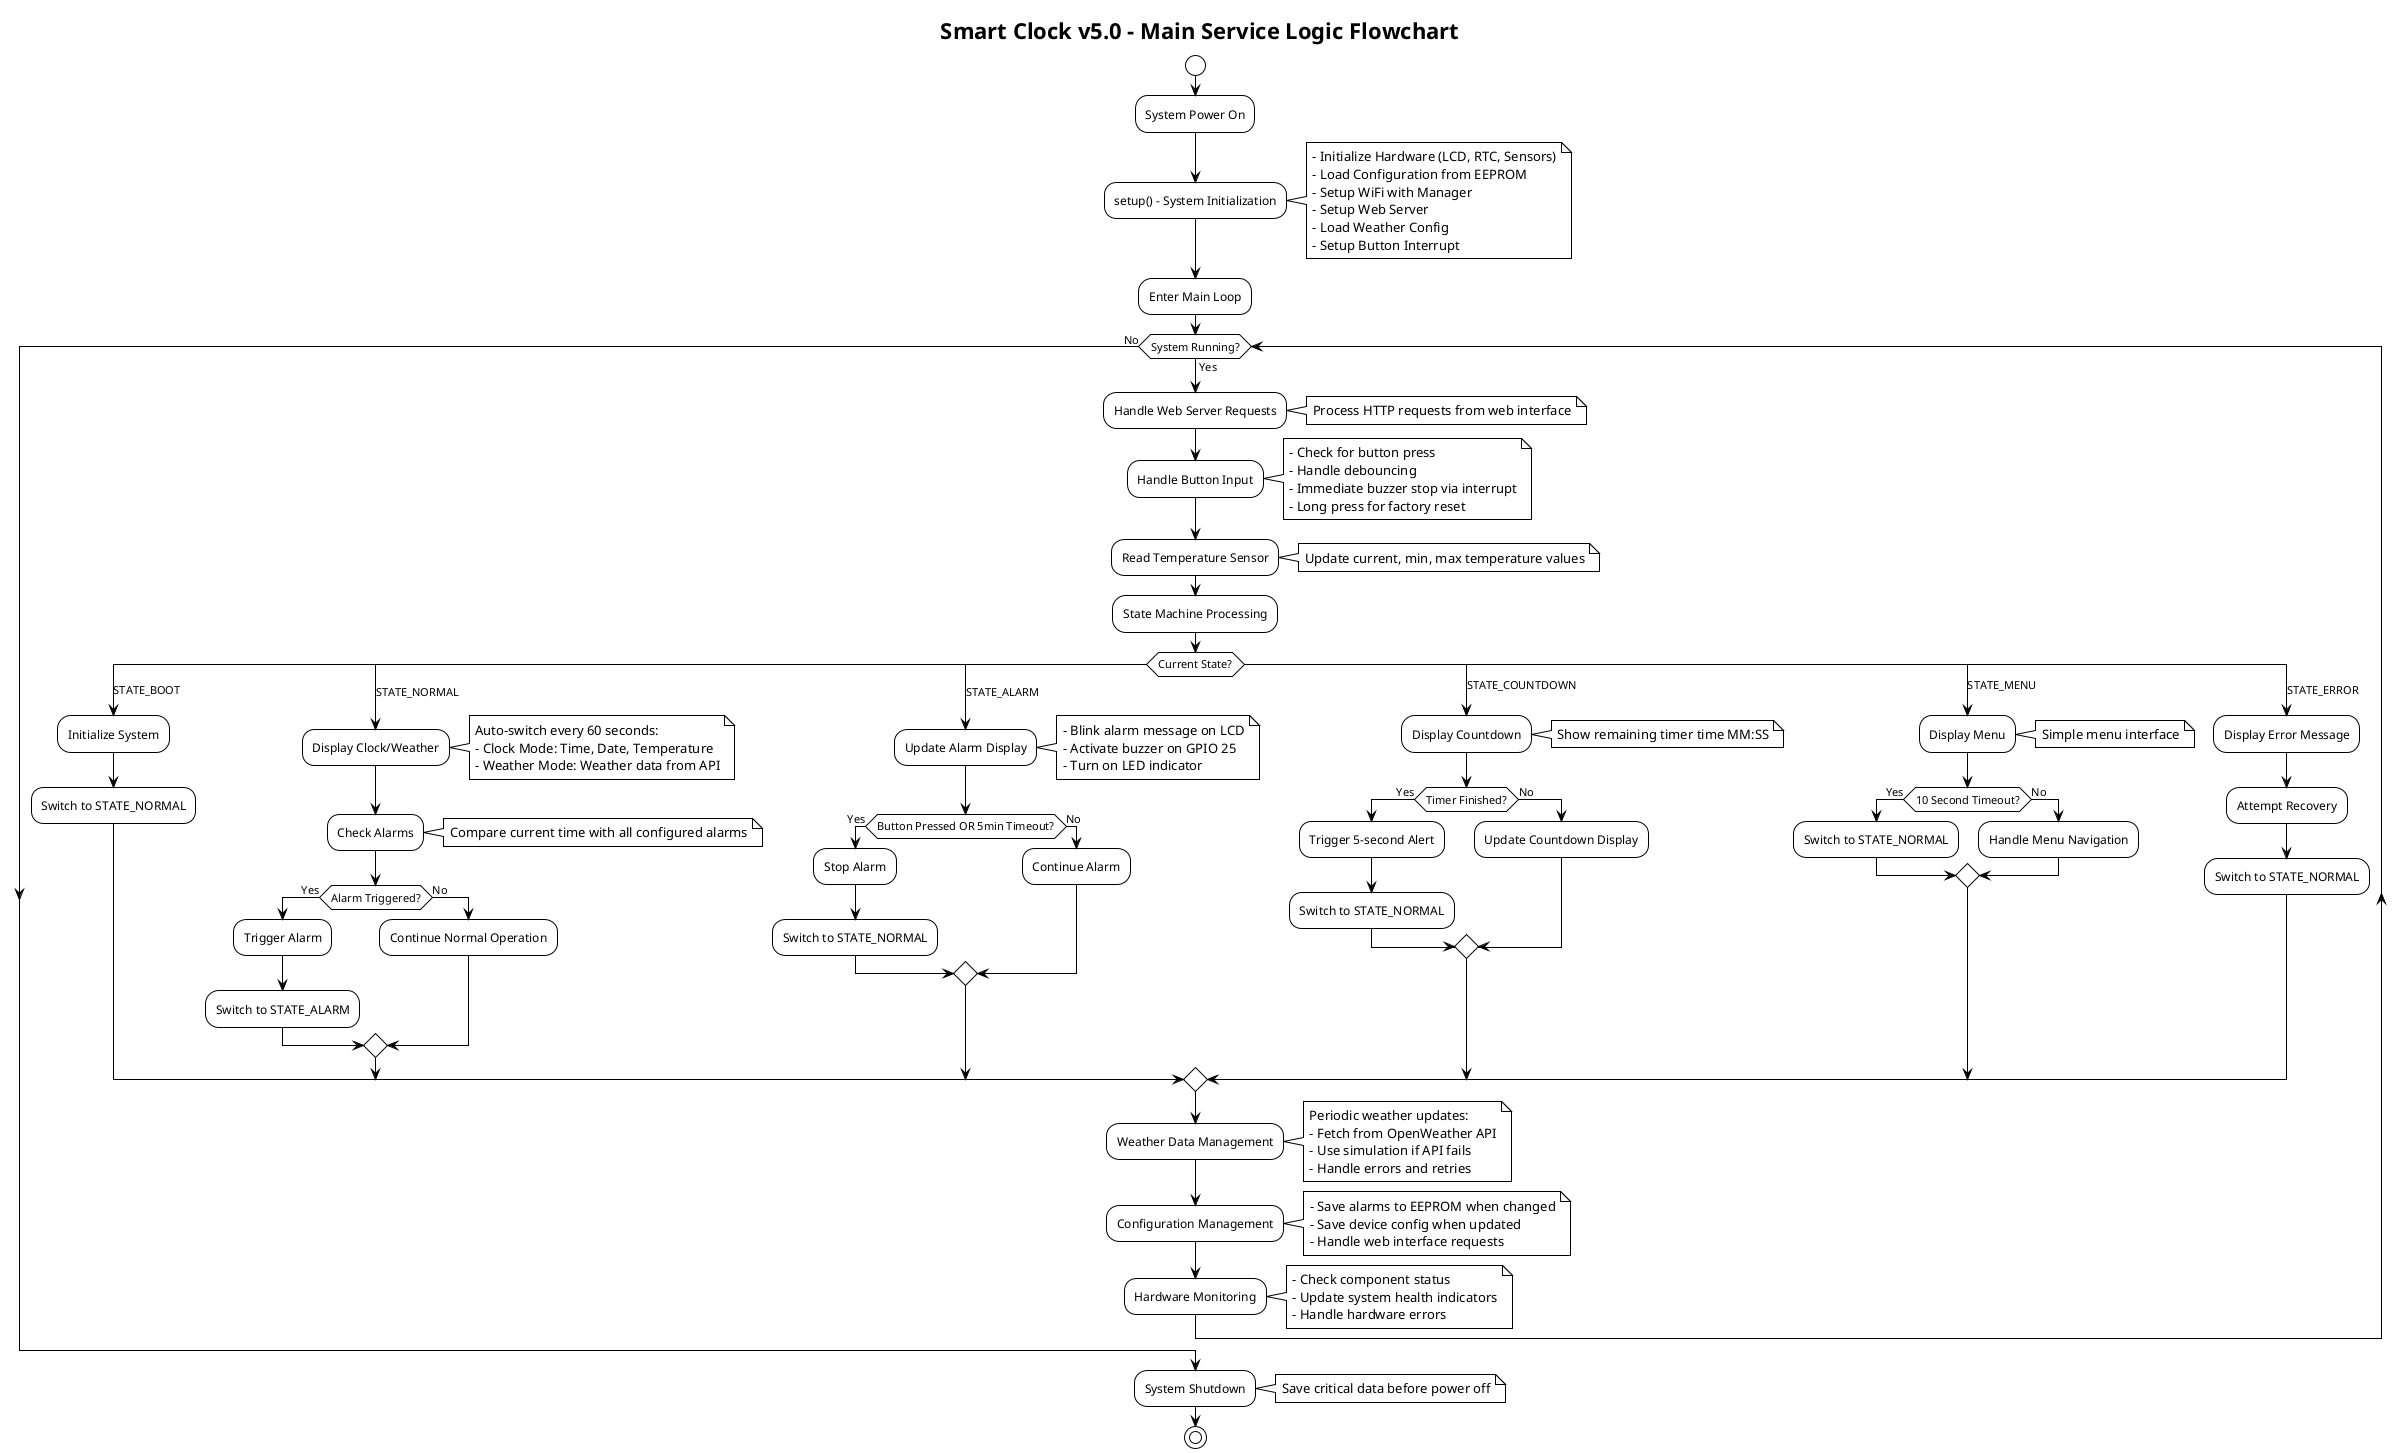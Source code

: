 @startuml Smart_Clock_Main_Logic_Flowchart
!theme plain
title Smart Clock v5.0 - Main Service Logic Flowchart

start

:System Power On;

:setup() - System Initialization;
note right
  - Initialize Hardware (LCD, RTC, Sensors)
  - Load Configuration from EEPROM
  - Setup WiFi with Manager
  - Setup Web Server
  - Load Weather Config
  - Setup Button Interrupt
end note

:Enter Main Loop;

while (System Running?) is (Yes)
  
  :Handle Web Server Requests;
  note right: Process HTTP requests from web interface
  
  :Handle Button Input;
  note right
    - Check for button press
    - Handle debouncing
    - Immediate buzzer stop via interrupt
    - Long press for factory reset
  end note
  
  :Read Temperature Sensor;
  note right: Update current, min, max temperature values
  
  :State Machine Processing;
  
  switch (Current State?)
    case (STATE_BOOT)
      :Initialize System;
      :Switch to STATE_NORMAL;
      
    case (STATE_NORMAL)
      :Display Clock/Weather;
      note right
        Auto-switch every 60 seconds:
        - Clock Mode: Time, Date, Temperature
        - Weather Mode: Weather data from API
      end note
      
      :Check Alarms;
      note right: Compare current time with all configured alarms
      
      if (Alarm Triggered?) then (Yes)
        :Trigger Alarm;
        :Switch to STATE_ALARM;
      else (No)
        :Continue Normal Operation;
      endif
      
    case (STATE_ALARM)
      :Update Alarm Display;
      note right
        - Blink alarm message on LCD
        - Activate buzzer on GPIO 25
        - Turn on LED indicator
      end note
      
      if (Button Pressed OR 5min Timeout?) then (Yes)
        :Stop Alarm;
        :Switch to STATE_NORMAL;
      else (No)
        :Continue Alarm;
      endif
      
    case (STATE_COUNTDOWN)
      :Display Countdown;
      note right: Show remaining timer time MM:SS
      
      if (Timer Finished?) then (Yes)
        :Trigger 5-second Alert;
        :Switch to STATE_NORMAL;
      else (No)
        :Update Countdown Display;
      endif
      
    case (STATE_MENU)
      :Display Menu;
      note right: Simple menu interface
      
      if (10 Second Timeout?) then (Yes)
        :Switch to STATE_NORMAL;
      else (No)
        :Handle Menu Navigation;
      endif
      
    case (STATE_ERROR)
      :Display Error Message;
      :Attempt Recovery;
      :Switch to STATE_NORMAL;
      
  endswitch
  
  :Weather Data Management;
  note right
    Periodic weather updates:
    - Fetch from OpenWeather API
    - Use simulation if API fails
    - Handle errors and retries
  end note
  
  :Configuration Management;
  note right
    - Save alarms to EEPROM when changed
    - Save device config when updated
    - Handle web interface requests
  end note
  
  :Hardware Monitoring;
  note right
    - Check component status
    - Update system health indicators
    - Handle hardware errors
  end note

endwhile (No)

:System Shutdown;
note right: Save critical data before power off

stop

@enduml
